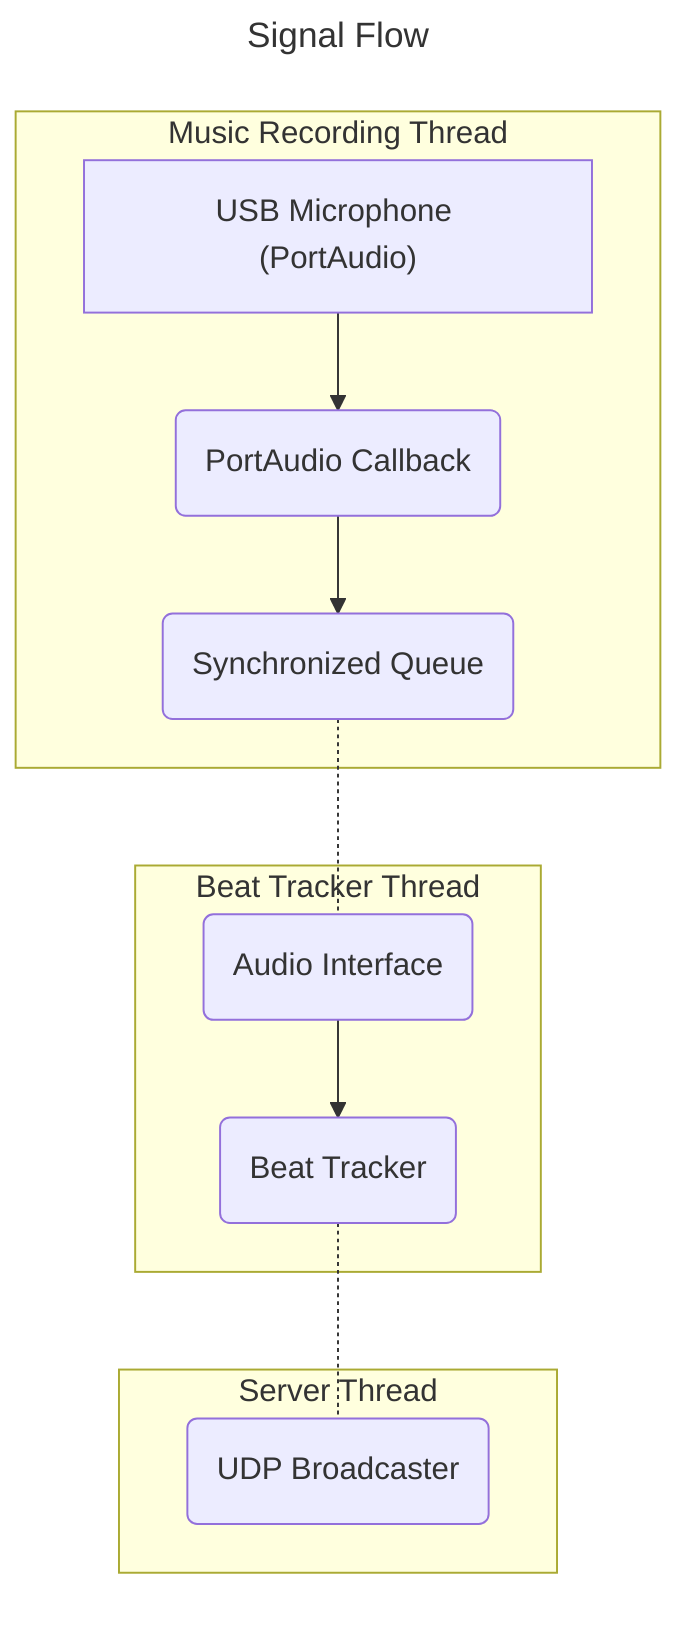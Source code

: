 ---
title: Signal Flow
---
graph TD
    subgraph music_thread [Music Recording Thread]
    microphone["`USB Microphone (PortAudio)`"] --> port_audio_callback(PortAudio Callback)
    port_audio_callback --> queue(Synchronized Queue)
    end

    subgraph beat_tracker_thread [Beat Tracker Thread]
    queue -.- audio_interface(Audio Interface)
    audio_interface --> beat_tracker(Beat Tracker)
    end

    subgraph server_thread [Server Thread]
    beat_tracker -.- broadcaster(UDP Broadcaster)
    end